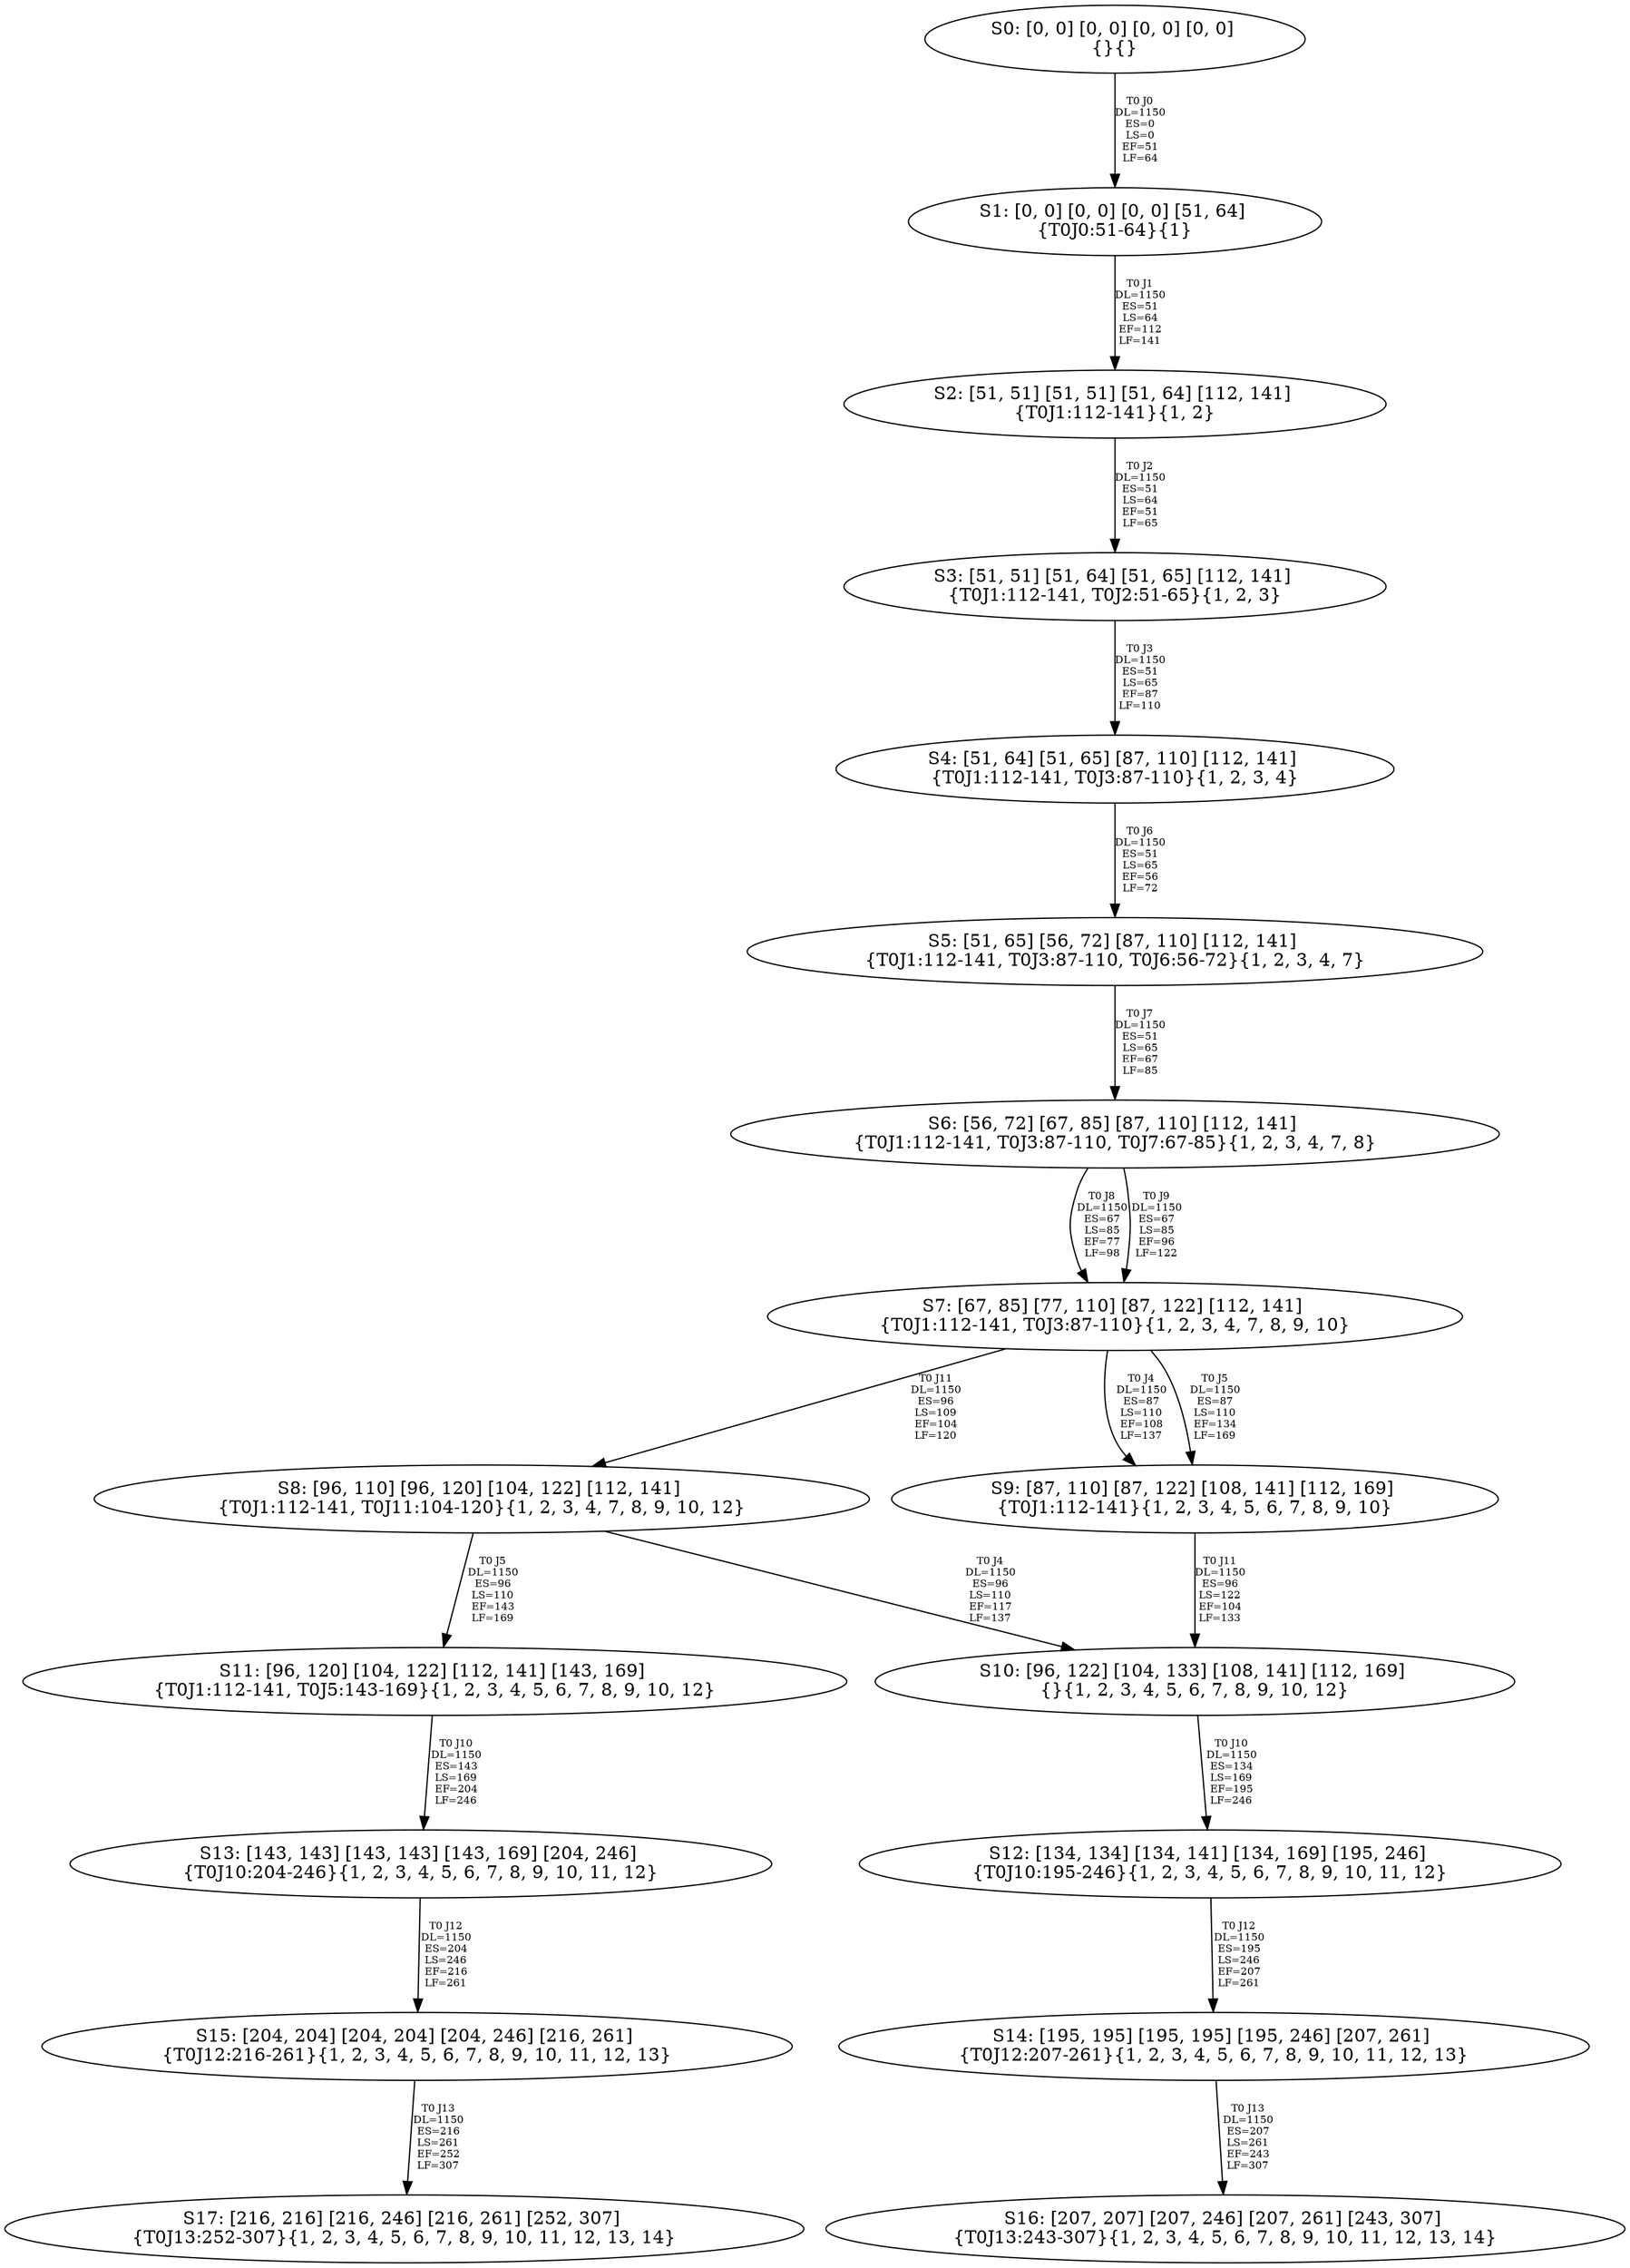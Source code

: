 digraph {
	S0[label="S0: [0, 0] [0, 0] [0, 0] [0, 0] \n{}{}"];
	S1[label="S1: [0, 0] [0, 0] [0, 0] [51, 64] \n{T0J0:51-64}{1}"];
	S2[label="S2: [51, 51] [51, 51] [51, 64] [112, 141] \n{T0J1:112-141}{1, 2}"];
	S3[label="S3: [51, 51] [51, 64] [51, 65] [112, 141] \n{T0J1:112-141, T0J2:51-65}{1, 2, 3}"];
	S4[label="S4: [51, 64] [51, 65] [87, 110] [112, 141] \n{T0J1:112-141, T0J3:87-110}{1, 2, 3, 4}"];
	S5[label="S5: [51, 65] [56, 72] [87, 110] [112, 141] \n{T0J1:112-141, T0J3:87-110, T0J6:56-72}{1, 2, 3, 4, 7}"];
	S6[label="S6: [56, 72] [67, 85] [87, 110] [112, 141] \n{T0J1:112-141, T0J3:87-110, T0J7:67-85}{1, 2, 3, 4, 7, 8}"];
	S7[label="S7: [67, 85] [77, 110] [87, 122] [112, 141] \n{T0J1:112-141, T0J3:87-110}{1, 2, 3, 4, 7, 8, 9, 10}"];
	S8[label="S8: [96, 110] [96, 120] [104, 122] [112, 141] \n{T0J1:112-141, T0J11:104-120}{1, 2, 3, 4, 7, 8, 9, 10, 12}"];
	S9[label="S9: [87, 110] [87, 122] [108, 141] [112, 169] \n{T0J1:112-141}{1, 2, 3, 4, 5, 6, 7, 8, 9, 10}"];
	S10[label="S10: [96, 122] [104, 133] [108, 141] [112, 169] \n{}{1, 2, 3, 4, 5, 6, 7, 8, 9, 10, 12}"];
	S11[label="S11: [96, 120] [104, 122] [112, 141] [143, 169] \n{T0J1:112-141, T0J5:143-169}{1, 2, 3, 4, 5, 6, 7, 8, 9, 10, 12}"];
	S12[label="S12: [134, 134] [134, 141] [134, 169] [195, 246] \n{T0J10:195-246}{1, 2, 3, 4, 5, 6, 7, 8, 9, 10, 11, 12}"];
	S13[label="S13: [143, 143] [143, 143] [143, 169] [204, 246] \n{T0J10:204-246}{1, 2, 3, 4, 5, 6, 7, 8, 9, 10, 11, 12}"];
	S14[label="S14: [195, 195] [195, 195] [195, 246] [207, 261] \n{T0J12:207-261}{1, 2, 3, 4, 5, 6, 7, 8, 9, 10, 11, 12, 13}"];
	S15[label="S15: [204, 204] [204, 204] [204, 246] [216, 261] \n{T0J12:216-261}{1, 2, 3, 4, 5, 6, 7, 8, 9, 10, 11, 12, 13}"];
	S16[label="S16: [207, 207] [207, 246] [207, 261] [243, 307] \n{T0J13:243-307}{1, 2, 3, 4, 5, 6, 7, 8, 9, 10, 11, 12, 13, 14}"];
	S17[label="S17: [216, 216] [216, 246] [216, 261] [252, 307] \n{T0J13:252-307}{1, 2, 3, 4, 5, 6, 7, 8, 9, 10, 11, 12, 13, 14}"];
	S0 -> S1[label="T0 J0\nDL=1150\nES=0\nLS=0\nEF=51\nLF=64",fontsize=8];
	S1 -> S2[label="T0 J1\nDL=1150\nES=51\nLS=64\nEF=112\nLF=141",fontsize=8];
	S2 -> S3[label="T0 J2\nDL=1150\nES=51\nLS=64\nEF=51\nLF=65",fontsize=8];
	S3 -> S4[label="T0 J3\nDL=1150\nES=51\nLS=65\nEF=87\nLF=110",fontsize=8];
	S4 -> S5[label="T0 J6\nDL=1150\nES=51\nLS=65\nEF=56\nLF=72",fontsize=8];
	S5 -> S6[label="T0 J7\nDL=1150\nES=51\nLS=65\nEF=67\nLF=85",fontsize=8];
	S6 -> S7[label="T0 J8\nDL=1150\nES=67\nLS=85\nEF=77\nLF=98",fontsize=8];
	S6 -> S7[label="T0 J9\nDL=1150\nES=67\nLS=85\nEF=96\nLF=122",fontsize=8];
	S7 -> S9[label="T0 J4\nDL=1150\nES=87\nLS=110\nEF=108\nLF=137",fontsize=8];
	S7 -> S9[label="T0 J5\nDL=1150\nES=87\nLS=110\nEF=134\nLF=169",fontsize=8];
	S7 -> S8[label="T0 J11\nDL=1150\nES=96\nLS=109\nEF=104\nLF=120",fontsize=8];
	S8 -> S10[label="T0 J4\nDL=1150\nES=96\nLS=110\nEF=117\nLF=137",fontsize=8];
	S8 -> S11[label="T0 J5\nDL=1150\nES=96\nLS=110\nEF=143\nLF=169",fontsize=8];
	S9 -> S10[label="T0 J11\nDL=1150\nES=96\nLS=122\nEF=104\nLF=133",fontsize=8];
	S10 -> S12[label="T0 J10\nDL=1150\nES=134\nLS=169\nEF=195\nLF=246",fontsize=8];
	S11 -> S13[label="T0 J10\nDL=1150\nES=143\nLS=169\nEF=204\nLF=246",fontsize=8];
	S12 -> S14[label="T0 J12\nDL=1150\nES=195\nLS=246\nEF=207\nLF=261",fontsize=8];
	S13 -> S15[label="T0 J12\nDL=1150\nES=204\nLS=246\nEF=216\nLF=261",fontsize=8];
	S14 -> S16[label="T0 J13\nDL=1150\nES=207\nLS=261\nEF=243\nLF=307",fontsize=8];
	S15 -> S17[label="T0 J13\nDL=1150\nES=216\nLS=261\nEF=252\nLF=307",fontsize=8];
}
